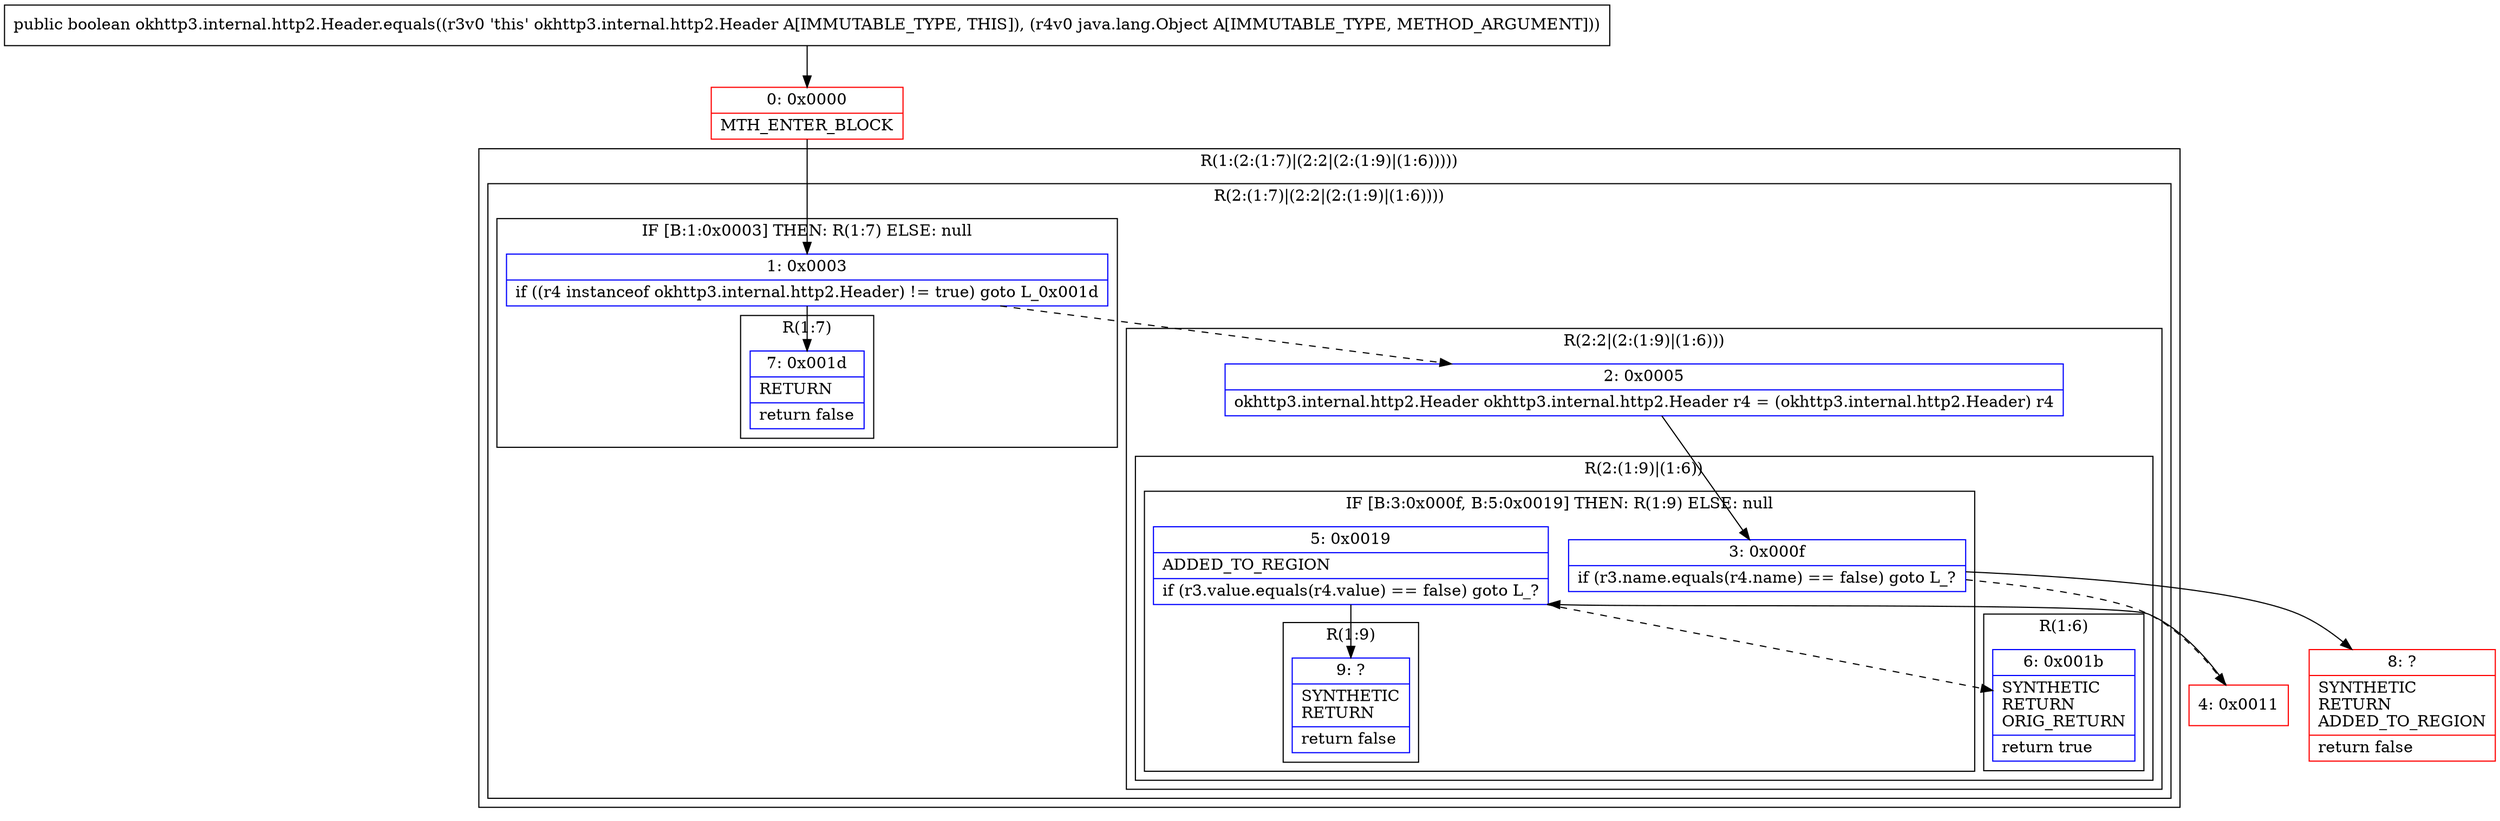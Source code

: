 digraph "CFG forokhttp3.internal.http2.Header.equals(Ljava\/lang\/Object;)Z" {
subgraph cluster_Region_1332549479 {
label = "R(1:(2:(1:7)|(2:2|(2:(1:9)|(1:6)))))";
node [shape=record,color=blue];
subgraph cluster_Region_1557659353 {
label = "R(2:(1:7)|(2:2|(2:(1:9)|(1:6))))";
node [shape=record,color=blue];
subgraph cluster_IfRegion_1848115634 {
label = "IF [B:1:0x0003] THEN: R(1:7) ELSE: null";
node [shape=record,color=blue];
Node_1 [shape=record,label="{1\:\ 0x0003|if ((r4 instanceof okhttp3.internal.http2.Header) != true) goto L_0x001d\l}"];
subgraph cluster_Region_217174847 {
label = "R(1:7)";
node [shape=record,color=blue];
Node_7 [shape=record,label="{7\:\ 0x001d|RETURN\l|return false\l}"];
}
}
subgraph cluster_Region_1884347065 {
label = "R(2:2|(2:(1:9)|(1:6)))";
node [shape=record,color=blue];
Node_2 [shape=record,label="{2\:\ 0x0005|okhttp3.internal.http2.Header okhttp3.internal.http2.Header r4 = (okhttp3.internal.http2.Header) r4\l}"];
subgraph cluster_Region_721435625 {
label = "R(2:(1:9)|(1:6))";
node [shape=record,color=blue];
subgraph cluster_IfRegion_1485397929 {
label = "IF [B:3:0x000f, B:5:0x0019] THEN: R(1:9) ELSE: null";
node [shape=record,color=blue];
Node_3 [shape=record,label="{3\:\ 0x000f|if (r3.name.equals(r4.name) == false) goto L_?\l}"];
Node_5 [shape=record,label="{5\:\ 0x0019|ADDED_TO_REGION\l|if (r3.value.equals(r4.value) == false) goto L_?\l}"];
subgraph cluster_Region_1220688230 {
label = "R(1:9)";
node [shape=record,color=blue];
Node_9 [shape=record,label="{9\:\ ?|SYNTHETIC\lRETURN\l|return false\l}"];
}
}
subgraph cluster_Region_1716094045 {
label = "R(1:6)";
node [shape=record,color=blue];
Node_6 [shape=record,label="{6\:\ 0x001b|SYNTHETIC\lRETURN\lORIG_RETURN\l|return true\l}"];
}
}
}
}
}
Node_0 [shape=record,color=red,label="{0\:\ 0x0000|MTH_ENTER_BLOCK\l}"];
Node_4 [shape=record,color=red,label="{4\:\ 0x0011}"];
Node_8 [shape=record,color=red,label="{8\:\ ?|SYNTHETIC\lRETURN\lADDED_TO_REGION\l|return false\l}"];
MethodNode[shape=record,label="{public boolean okhttp3.internal.http2.Header.equals((r3v0 'this' okhttp3.internal.http2.Header A[IMMUTABLE_TYPE, THIS]), (r4v0 java.lang.Object A[IMMUTABLE_TYPE, METHOD_ARGUMENT])) }"];
MethodNode -> Node_0;
Node_1 -> Node_2[style=dashed];
Node_1 -> Node_7;
Node_2 -> Node_3;
Node_3 -> Node_4[style=dashed];
Node_3 -> Node_8;
Node_5 -> Node_6[style=dashed];
Node_5 -> Node_9;
Node_0 -> Node_1;
Node_4 -> Node_5;
}


